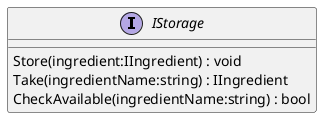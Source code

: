@startuml
interface IStorage {
    Store(ingredient:IIngredient) : void
    Take(ingredientName:string) : IIngredient
    CheckAvailable(ingredientName:string) : bool
}
@enduml
